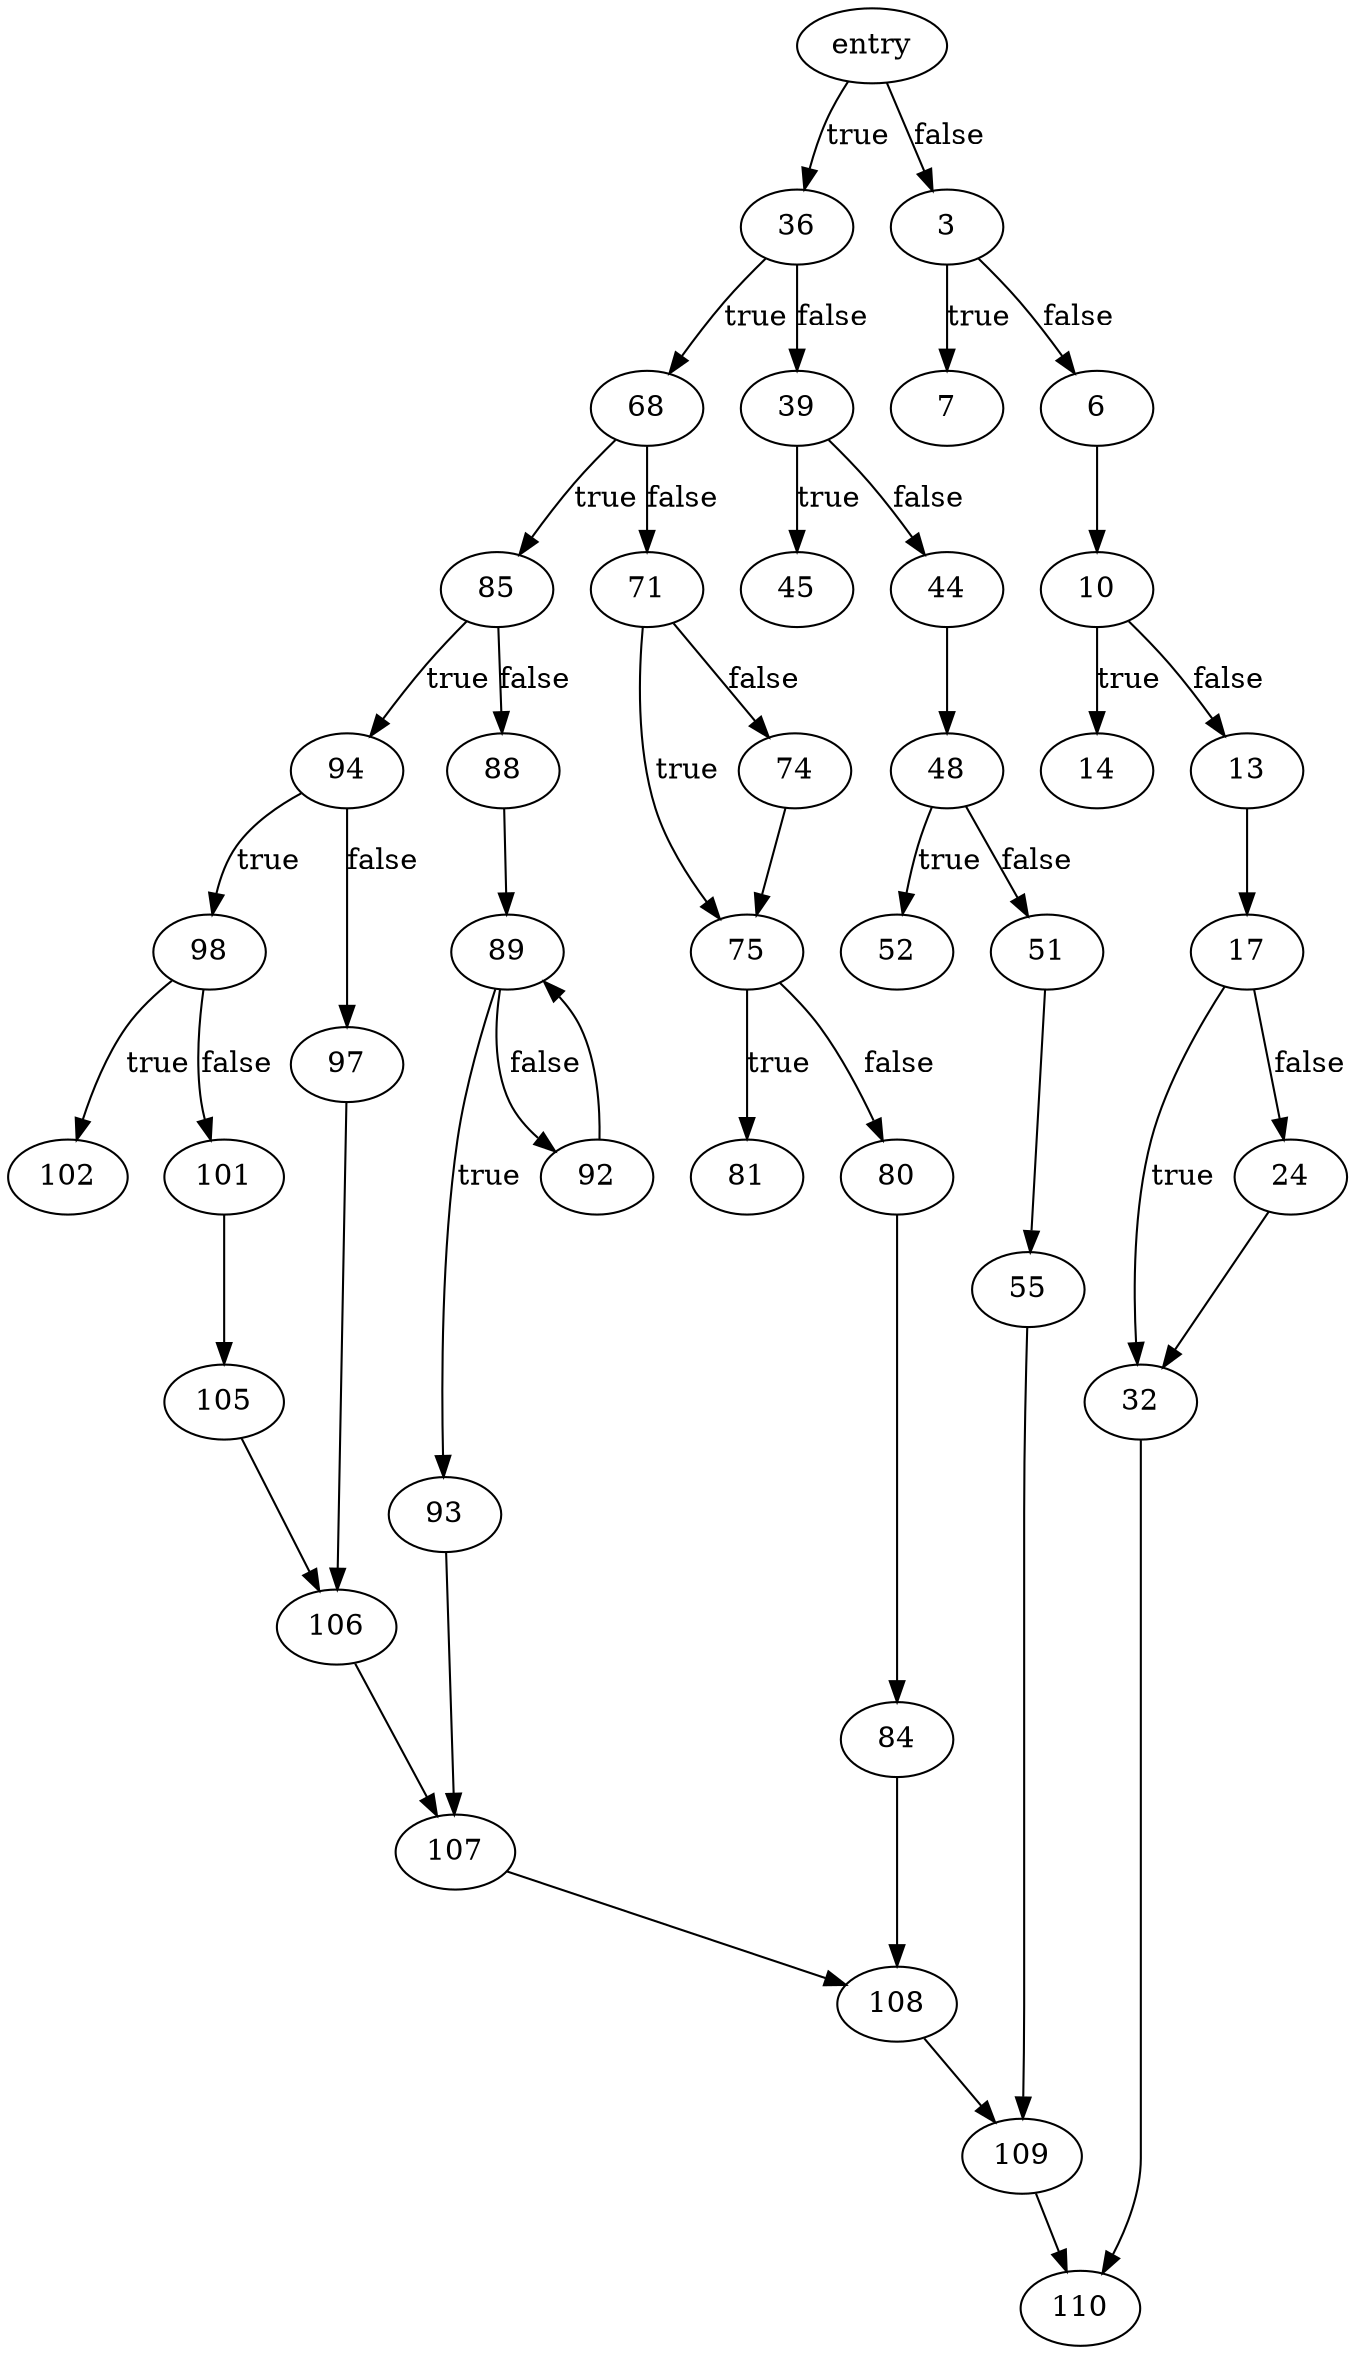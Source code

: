 digraph stmt {
	0->36[ label=true ];
	0->3[ label=false ];
	3->7[ label=true ];
	3->6[ label=false ];
	6->10;
	10->14[ label=true ];
	10->13[ label=false ];
	13->17;
	17->32[ label=true ];
	17->24[ label=false ];
	24->32;
	32->110;
	36->68[ label=true ];
	36->39[ label=false ];
	39->45[ label=true ];
	39->44[ label=false ];
	44->48;
	48->52[ label=true ];
	48->51[ label=false ];
	51->55;
	55->109;
	68->85[ label=true ];
	68->71[ label=false ];
	71->75[ label=true ];
	71->74[ label=false ];
	74->75;
	75->81[ label=true ];
	75->80[ label=false ];
	80->84;
	84->108;
	85->94[ label=true ];
	85->88[ label=false ];
	88->89;
	89->93[ label=true ];
	89->92[ label=false ];
	92->89;
	93->107;
	94->98[ label=true ];
	94->97[ label=false ];
	97->106;
	98->102[ label=true ];
	98->101[ label=false ];
	101->105;
	105->106;
	106->107;
	107->108;
	108->109;
	109->110;
	0 [ label=entry ];
	10;
	101;
	102;
	105;
	106;
	107;
	108;
	109;
	110;
	13;
	14;
	17;
	24;
	3;
	32;
	36;
	39;
	44;
	45;
	48;
	51;
	52;
	55;
	6;
	68;
	7;
	71;
	74;
	75;
	80;
	81;
	84;
	85;
	88;
	89;
	92;
	93;
	94;
	97;
	98;

}
